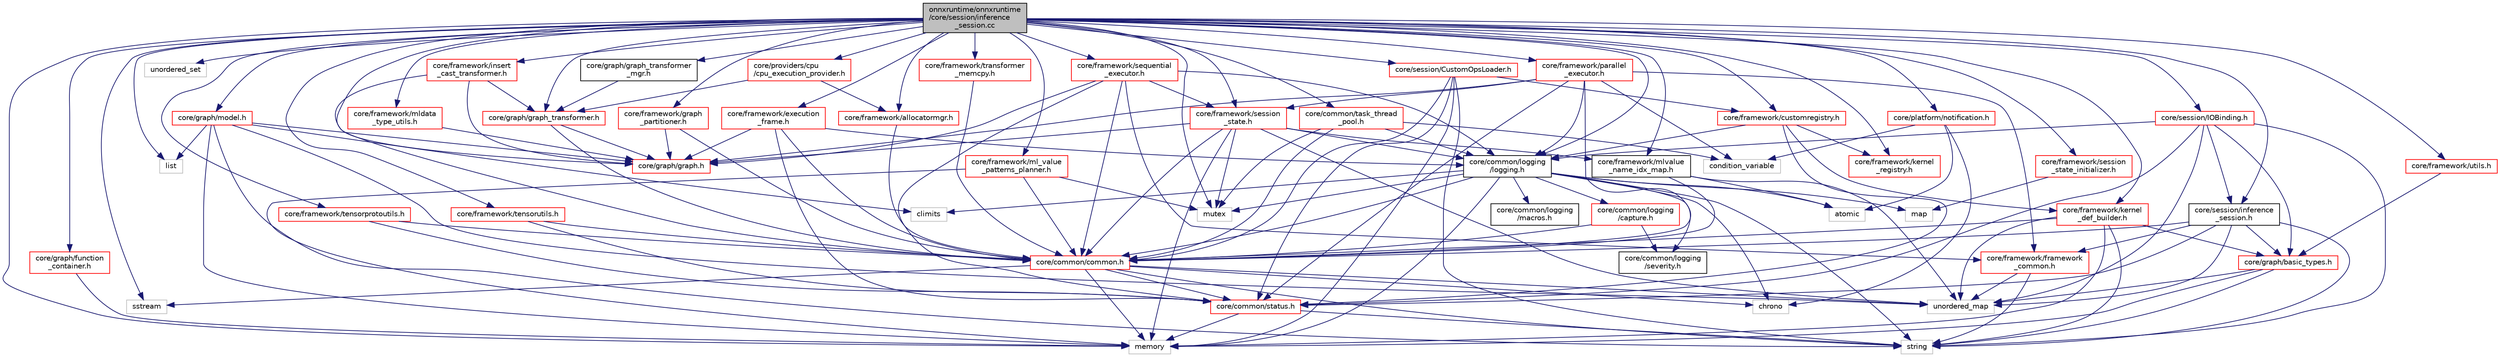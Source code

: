 digraph "onnxruntime/onnxruntime/core/session/inference_session.cc"
{
  edge [fontname="Helvetica",fontsize="10",labelfontname="Helvetica",labelfontsize="10"];
  node [fontname="Helvetica",fontsize="10",shape=record];
  Node0 [label="onnxruntime/onnxruntime\l/core/session/inference\l_session.cc",height=0.2,width=0.4,color="black", fillcolor="grey75", style="filled", fontcolor="black"];
  Node0 -> Node1 [color="midnightblue",fontsize="10",style="solid"];
  Node1 [label="core/session/inference\l_session.h",height=0.2,width=0.4,color="black", fillcolor="white", style="filled",URL="$inference__session_8h.html"];
  Node1 -> Node2 [color="midnightblue",fontsize="10",style="solid"];
  Node2 [label="string",height=0.2,width=0.4,color="grey75", fillcolor="white", style="filled"];
  Node1 -> Node3 [color="midnightblue",fontsize="10",style="solid"];
  Node3 [label="unordered_map",height=0.2,width=0.4,color="grey75", fillcolor="white", style="filled"];
  Node1 -> Node4 [color="midnightblue",fontsize="10",style="solid"];
  Node4 [label="core/common/common.h",height=0.2,width=0.4,color="red", fillcolor="white", style="filled",URL="$include_2onnxruntime_2core_2common_2common_8h.html"];
  Node4 -> Node7 [color="midnightblue",fontsize="10",style="solid"];
  Node7 [label="memory",height=0.2,width=0.4,color="grey75", fillcolor="white", style="filled"];
  Node4 -> Node10 [color="midnightblue",fontsize="10",style="solid"];
  Node10 [label="sstream",height=0.2,width=0.4,color="grey75", fillcolor="white", style="filled"];
  Node4 -> Node2 [color="midnightblue",fontsize="10",style="solid"];
  Node4 -> Node3 [color="midnightblue",fontsize="10",style="solid"];
  Node4 -> Node13 [color="midnightblue",fontsize="10",style="solid"];
  Node13 [label="chrono",height=0.2,width=0.4,color="grey75", fillcolor="white", style="filled"];
  Node4 -> Node19 [color="midnightblue",fontsize="10",style="solid"];
  Node19 [label="core/common/status.h",height=0.2,width=0.4,color="red", fillcolor="white", style="filled",URL="$status_8h.html"];
  Node19 -> Node7 [color="midnightblue",fontsize="10",style="solid"];
  Node19 -> Node2 [color="midnightblue",fontsize="10",style="solid"];
  Node1 -> Node19 [color="midnightblue",fontsize="10",style="solid"];
  Node1 -> Node22 [color="midnightblue",fontsize="10",style="solid"];
  Node22 [label="core/framework/framework\l_common.h",height=0.2,width=0.4,color="red", fillcolor="white", style="filled",URL="$framework__common_8h.html"];
  Node22 -> Node2 [color="midnightblue",fontsize="10",style="solid"];
  Node22 -> Node3 [color="midnightblue",fontsize="10",style="solid"];
  Node1 -> Node31 [color="midnightblue",fontsize="10",style="solid"];
  Node31 [label="core/graph/basic_types.h",height=0.2,width=0.4,color="red", fillcolor="white", style="filled",URL="$basic__types_8h.html"];
  Node31 -> Node3 [color="midnightblue",fontsize="10",style="solid"];
  Node31 -> Node2 [color="midnightblue",fontsize="10",style="solid"];
  Node31 -> Node7 [color="midnightblue",fontsize="10",style="solid"];
  Node0 -> Node7 [color="midnightblue",fontsize="10",style="solid"];
  Node0 -> Node32 [color="midnightblue",fontsize="10",style="solid"];
  Node32 [label="mutex",height=0.2,width=0.4,color="grey75", fillcolor="white", style="filled"];
  Node0 -> Node10 [color="midnightblue",fontsize="10",style="solid"];
  Node0 -> Node33 [color="midnightblue",fontsize="10",style="solid"];
  Node33 [label="unordered_set",height=0.2,width=0.4,color="grey75", fillcolor="white", style="filled"];
  Node0 -> Node34 [color="midnightblue",fontsize="10",style="solid"];
  Node34 [label="list",height=0.2,width=0.4,color="grey75", fillcolor="white", style="filled"];
  Node0 -> Node35 [color="midnightblue",fontsize="10",style="solid"];
  Node35 [label="core/common/logging\l/logging.h",height=0.2,width=0.4,color="black", fillcolor="white", style="filled",URL="$logging_8h.html"];
  Node35 -> Node24 [color="midnightblue",fontsize="10",style="solid"];
  Node24 [label="atomic",height=0.2,width=0.4,color="grey75", fillcolor="white", style="filled"];
  Node35 -> Node13 [color="midnightblue",fontsize="10",style="solid"];
  Node35 -> Node36 [color="midnightblue",fontsize="10",style="solid"];
  Node36 [label="climits",height=0.2,width=0.4,color="grey75", fillcolor="white", style="filled"];
  Node35 -> Node37 [color="midnightblue",fontsize="10",style="solid"];
  Node37 [label="map",height=0.2,width=0.4,color="grey75", fillcolor="white", style="filled"];
  Node35 -> Node7 [color="midnightblue",fontsize="10",style="solid"];
  Node35 -> Node32 [color="midnightblue",fontsize="10",style="solid"];
  Node35 -> Node2 [color="midnightblue",fontsize="10",style="solid"];
  Node35 -> Node4 [color="midnightblue",fontsize="10",style="solid"];
  Node35 -> Node38 [color="midnightblue",fontsize="10",style="solid"];
  Node38 [label="core/common/logging\l/capture.h",height=0.2,width=0.4,color="red", fillcolor="white", style="filled",URL="$capture_8h.html"];
  Node38 -> Node4 [color="midnightblue",fontsize="10",style="solid"];
  Node38 -> Node40 [color="midnightblue",fontsize="10",style="solid"];
  Node40 [label="core/common/logging\l/severity.h",height=0.2,width=0.4,color="black", fillcolor="white", style="filled",URL="$severity_8h.html"];
  Node35 -> Node40 [color="midnightblue",fontsize="10",style="solid"];
  Node35 -> Node41 [color="midnightblue",fontsize="10",style="solid"];
  Node41 [label="core/common/logging\l/macros.h",height=0.2,width=0.4,color="black", fillcolor="white", style="filled",URL="$macros_8h.html"];
  Node0 -> Node42 [color="midnightblue",fontsize="10",style="solid"];
  Node42 [label="core/common/task_thread\l_pool.h",height=0.2,width=0.4,color="red", fillcolor="white", style="filled",URL="$task__thread__pool_8h.html"];
  Node42 -> Node43 [color="midnightblue",fontsize="10",style="solid"];
  Node43 [label="condition_variable",height=0.2,width=0.4,color="grey75", fillcolor="white", style="filled"];
  Node42 -> Node32 [color="midnightblue",fontsize="10",style="solid"];
  Node42 -> Node4 [color="midnightblue",fontsize="10",style="solid"];
  Node42 -> Node35 [color="midnightblue",fontsize="10",style="solid"];
  Node0 -> Node48 [color="midnightblue",fontsize="10",style="solid"];
  Node48 [label="core/graph/graph.h",height=0.2,width=0.4,color="red", fillcolor="white", style="filled",URL="$graph_8h.html"];
  Node0 -> Node60 [color="midnightblue",fontsize="10",style="solid"];
  Node60 [label="core/graph/graph_transformer.h",height=0.2,width=0.4,color="red", fillcolor="white", style="filled",URL="$graph__transformer_8h.html"];
  Node60 -> Node4 [color="midnightblue",fontsize="10",style="solid"];
  Node60 -> Node48 [color="midnightblue",fontsize="10",style="solid"];
  Node0 -> Node62 [color="midnightblue",fontsize="10",style="solid"];
  Node62 [label="core/graph/graph_transformer\l_mgr.h",height=0.2,width=0.4,color="black", fillcolor="white", style="filled",URL="$graph__transformer__mgr_8h.html"];
  Node62 -> Node60 [color="midnightblue",fontsize="10",style="solid"];
  Node0 -> Node63 [color="midnightblue",fontsize="10",style="solid"];
  Node63 [label="core/graph/model.h",height=0.2,width=0.4,color="red", fillcolor="white", style="filled",URL="$model_8h.html"];
  Node63 -> Node34 [color="midnightblue",fontsize="10",style="solid"];
  Node63 -> Node3 [color="midnightblue",fontsize="10",style="solid"];
  Node63 -> Node7 [color="midnightblue",fontsize="10",style="solid"];
  Node63 -> Node36 [color="midnightblue",fontsize="10",style="solid"];
  Node63 -> Node2 [color="midnightblue",fontsize="10",style="solid"];
  Node63 -> Node48 [color="midnightblue",fontsize="10",style="solid"];
  Node0 -> Node64 [color="midnightblue",fontsize="10",style="solid"];
  Node64 [label="core/framework/allocatormgr.h",height=0.2,width=0.4,color="red", fillcolor="white", style="filled",URL="$allocatormgr_8h.html"];
  Node64 -> Node4 [color="midnightblue",fontsize="10",style="solid"];
  Node0 -> Node70 [color="midnightblue",fontsize="10",style="solid"];
  Node70 [label="core/framework/customregistry.h",height=0.2,width=0.4,color="red", fillcolor="white", style="filled",URL="$customregistry_8h.html"];
  Node70 -> Node19 [color="midnightblue",fontsize="10",style="solid"];
  Node70 -> Node35 [color="midnightblue",fontsize="10",style="solid"];
  Node70 -> Node82 [color="midnightblue",fontsize="10",style="solid"];
  Node82 [label="core/framework/kernel\l_def_builder.h",height=0.2,width=0.4,color="red", fillcolor="white", style="filled",URL="$kernel__def__builder_8h.html"];
  Node82 -> Node7 [color="midnightblue",fontsize="10",style="solid"];
  Node82 -> Node2 [color="midnightblue",fontsize="10",style="solid"];
  Node82 -> Node3 [color="midnightblue",fontsize="10",style="solid"];
  Node82 -> Node4 [color="midnightblue",fontsize="10",style="solid"];
  Node82 -> Node31 [color="midnightblue",fontsize="10",style="solid"];
  Node70 -> Node87 [color="midnightblue",fontsize="10",style="solid"];
  Node87 [label="core/framework/kernel\l_registry.h",height=0.2,width=0.4,color="red", fillcolor="white", style="filled",URL="$kernel__registry_8h.html"];
  Node0 -> Node88 [color="midnightblue",fontsize="10",style="solid"];
  Node88 [label="core/framework/execution\l_frame.h",height=0.2,width=0.4,color="red", fillcolor="white", style="filled",URL="$execution__frame_8h.html"];
  Node88 -> Node4 [color="midnightblue",fontsize="10",style="solid"];
  Node88 -> Node35 [color="midnightblue",fontsize="10",style="solid"];
  Node88 -> Node19 [color="midnightblue",fontsize="10",style="solid"];
  Node88 -> Node48 [color="midnightblue",fontsize="10",style="solid"];
  Node0 -> Node91 [color="midnightblue",fontsize="10",style="solid"];
  Node91 [label="core/framework/graph\l_partitioner.h",height=0.2,width=0.4,color="red", fillcolor="white", style="filled",URL="$graph__partitioner_8h.html"];
  Node91 -> Node4 [color="midnightblue",fontsize="10",style="solid"];
  Node91 -> Node48 [color="midnightblue",fontsize="10",style="solid"];
  Node0 -> Node92 [color="midnightblue",fontsize="10",style="solid"];
  Node92 [label="core/framework/insert\l_cast_transformer.h",height=0.2,width=0.4,color="red", fillcolor="white", style="filled",URL="$insert__cast__transformer_8h.html"];
  Node92 -> Node48 [color="midnightblue",fontsize="10",style="solid"];
  Node92 -> Node60 [color="midnightblue",fontsize="10",style="solid"];
  Node92 -> Node4 [color="midnightblue",fontsize="10",style="solid"];
  Node0 -> Node82 [color="midnightblue",fontsize="10",style="solid"];
  Node0 -> Node87 [color="midnightblue",fontsize="10",style="solid"];
  Node0 -> Node93 [color="midnightblue",fontsize="10",style="solid"];
  Node93 [label="core/framework/ml_value\l_patterns_planner.h",height=0.2,width=0.4,color="red", fillcolor="white", style="filled",URL="$ml__value__patterns__planner_8h.html"];
  Node93 -> Node4 [color="midnightblue",fontsize="10",style="solid"];
  Node93 -> Node7 [color="midnightblue",fontsize="10",style="solid"];
  Node93 -> Node32 [color="midnightblue",fontsize="10",style="solid"];
  Node0 -> Node97 [color="midnightblue",fontsize="10",style="solid"];
  Node97 [label="core/framework/mldata\l_type_utils.h",height=0.2,width=0.4,color="red", fillcolor="white", style="filled",URL="$mldata__type__utils_8h.html"];
  Node97 -> Node48 [color="midnightblue",fontsize="10",style="solid"];
  Node0 -> Node99 [color="midnightblue",fontsize="10",style="solid"];
  Node99 [label="core/framework/mlvalue\l_name_idx_map.h",height=0.2,width=0.4,color="black", fillcolor="white", style="filled",URL="$mlvalue__name__idx__map_8h.html"];
  Node99 -> Node24 [color="midnightblue",fontsize="10",style="solid"];
  Node99 -> Node3 [color="midnightblue",fontsize="10",style="solid"];
  Node99 -> Node4 [color="midnightblue",fontsize="10",style="solid"];
  Node0 -> Node100 [color="midnightblue",fontsize="10",style="solid"];
  Node100 [label="core/framework/sequential\l_executor.h",height=0.2,width=0.4,color="red", fillcolor="white", style="filled",URL="$sequential__executor_8h.html"];
  Node100 -> Node4 [color="midnightblue",fontsize="10",style="solid"];
  Node100 -> Node19 [color="midnightblue",fontsize="10",style="solid"];
  Node100 -> Node35 [color="midnightblue",fontsize="10",style="solid"];
  Node100 -> Node22 [color="midnightblue",fontsize="10",style="solid"];
  Node100 -> Node102 [color="midnightblue",fontsize="10",style="solid"];
  Node102 [label="core/framework/session\l_state.h",height=0.2,width=0.4,color="red", fillcolor="white", style="filled",URL="$session__state_8h.html"];
  Node102 -> Node7 [color="midnightblue",fontsize="10",style="solid"];
  Node102 -> Node32 [color="midnightblue",fontsize="10",style="solid"];
  Node102 -> Node3 [color="midnightblue",fontsize="10",style="solid"];
  Node102 -> Node4 [color="midnightblue",fontsize="10",style="solid"];
  Node102 -> Node35 [color="midnightblue",fontsize="10",style="solid"];
  Node102 -> Node99 [color="midnightblue",fontsize="10",style="solid"];
  Node102 -> Node48 [color="midnightblue",fontsize="10",style="solid"];
  Node100 -> Node48 [color="midnightblue",fontsize="10",style="solid"];
  Node0 -> Node107 [color="midnightblue",fontsize="10",style="solid"];
  Node107 [label="core/framework/parallel\l_executor.h",height=0.2,width=0.4,color="red", fillcolor="white", style="filled",URL="$parallel__executor_8h.html"];
  Node107 -> Node43 [color="midnightblue",fontsize="10",style="solid"];
  Node107 -> Node4 [color="midnightblue",fontsize="10",style="solid"];
  Node107 -> Node19 [color="midnightblue",fontsize="10",style="solid"];
  Node107 -> Node35 [color="midnightblue",fontsize="10",style="solid"];
  Node107 -> Node22 [color="midnightblue",fontsize="10",style="solid"];
  Node107 -> Node102 [color="midnightblue",fontsize="10",style="solid"];
  Node107 -> Node48 [color="midnightblue",fontsize="10",style="solid"];
  Node0 -> Node102 [color="midnightblue",fontsize="10",style="solid"];
  Node0 -> Node108 [color="midnightblue",fontsize="10",style="solid"];
  Node108 [label="core/framework/session\l_state_initializer.h",height=0.2,width=0.4,color="red", fillcolor="white", style="filled",URL="$session__state__initializer_8h.html"];
  Node108 -> Node37 [color="midnightblue",fontsize="10",style="solid"];
  Node0 -> Node109 [color="midnightblue",fontsize="10",style="solid"];
  Node109 [label="core/framework/tensorprotoutils.h",height=0.2,width=0.4,color="red", fillcolor="white", style="filled",URL="$tensorprotoutils_8h.html"];
  Node109 -> Node4 [color="midnightblue",fontsize="10",style="solid"];
  Node109 -> Node19 [color="midnightblue",fontsize="10",style="solid"];
  Node0 -> Node110 [color="midnightblue",fontsize="10",style="solid"];
  Node110 [label="core/framework/tensorutils.h",height=0.2,width=0.4,color="red", fillcolor="white", style="filled",URL="$tensorutils_8h.html"];
  Node110 -> Node4 [color="midnightblue",fontsize="10",style="solid"];
  Node110 -> Node19 [color="midnightblue",fontsize="10",style="solid"];
  Node0 -> Node111 [color="midnightblue",fontsize="10",style="solid"];
  Node111 [label="core/framework/transformer\l_memcpy.h",height=0.2,width=0.4,color="red", fillcolor="white", style="filled",URL="$transformer__memcpy_8h.html"];
  Node111 -> Node4 [color="midnightblue",fontsize="10",style="solid"];
  Node0 -> Node112 [color="midnightblue",fontsize="10",style="solid"];
  Node112 [label="core/framework/utils.h",height=0.2,width=0.4,color="red", fillcolor="white", style="filled",URL="$framework_2utils_8h.html"];
  Node112 -> Node31 [color="midnightblue",fontsize="10",style="solid"];
  Node0 -> Node113 [color="midnightblue",fontsize="10",style="solid"];
  Node113 [label="core/platform/notification.h",height=0.2,width=0.4,color="red", fillcolor="white", style="filled",URL="$notification_8h.html"];
  Node113 -> Node24 [color="midnightblue",fontsize="10",style="solid"];
  Node113 -> Node13 [color="midnightblue",fontsize="10",style="solid"];
  Node113 -> Node43 [color="midnightblue",fontsize="10",style="solid"];
  Node0 -> Node115 [color="midnightblue",fontsize="10",style="solid"];
  Node115 [label="core/providers/cpu\l/cpu_execution_provider.h",height=0.2,width=0.4,color="red", fillcolor="white", style="filled",URL="$cpu__execution__provider_8h.html"];
  Node115 -> Node64 [color="midnightblue",fontsize="10",style="solid"];
  Node115 -> Node60 [color="midnightblue",fontsize="10",style="solid"];
  Node0 -> Node116 [color="midnightblue",fontsize="10",style="solid"];
  Node116 [label="core/session/CustomOpsLoader.h",height=0.2,width=0.4,color="red", fillcolor="white", style="filled",URL="$CustomOpsLoader_8h.html"];
  Node116 -> Node2 [color="midnightblue",fontsize="10",style="solid"];
  Node116 -> Node7 [color="midnightblue",fontsize="10",style="solid"];
  Node116 -> Node4 [color="midnightblue",fontsize="10",style="solid"];
  Node116 -> Node19 [color="midnightblue",fontsize="10",style="solid"];
  Node116 -> Node70 [color="midnightblue",fontsize="10",style="solid"];
  Node0 -> Node118 [color="midnightblue",fontsize="10",style="solid"];
  Node118 [label="core/session/IOBinding.h",height=0.2,width=0.4,color="red", fillcolor="white", style="filled",URL="$IOBinding_8h.html"];
  Node118 -> Node2 [color="midnightblue",fontsize="10",style="solid"];
  Node118 -> Node3 [color="midnightblue",fontsize="10",style="solid"];
  Node118 -> Node19 [color="midnightblue",fontsize="10",style="solid"];
  Node118 -> Node31 [color="midnightblue",fontsize="10",style="solid"];
  Node118 -> Node1 [color="midnightblue",fontsize="10",style="solid"];
  Node118 -> Node35 [color="midnightblue",fontsize="10",style="solid"];
  Node0 -> Node119 [color="midnightblue",fontsize="10",style="solid"];
  Node119 [label="core/graph/function\l_container.h",height=0.2,width=0.4,color="red", fillcolor="white", style="filled",URL="$function__container_8h.html"];
  Node119 -> Node7 [color="midnightblue",fontsize="10",style="solid"];
}
